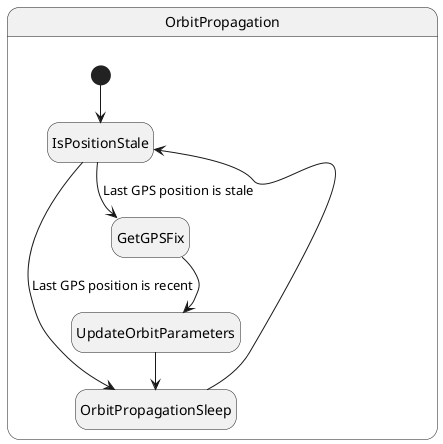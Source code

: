 @startuml orbit_propagation
hide empty description
state OrbitPropagation {
    [*] --> IsPositionStale
    IsPositionStale --> OrbitPropagationSleep : Last GPS position is recent
    IsPositionStale --> GetGPSFix : Last GPS position is stale
    GetGPSFix --> UpdateOrbitParameters
    UpdateOrbitParameters --> OrbitPropagationSleep
    OrbitPropagationSleep --> IsPositionStale
}
@enduml